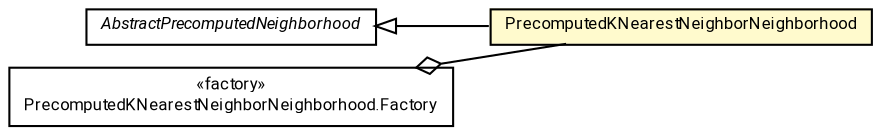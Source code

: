 #!/usr/local/bin/dot
#
# Class diagram 
# Generated by UMLGraph version R5_7_2-60-g0e99a6 (http://www.spinellis.gr/umlgraph/)
#

digraph G {
	graph [fontnames="svg"]
	edge [fontname="Roboto",fontsize=7,labelfontname="Roboto",labelfontsize=7,color="black"];
	node [fontname="Roboto",fontcolor="black",fontsize=8,shape=plaintext,margin=0,width=0,height=0];
	nodesep=0.15;
	ranksep=0.25;
	rankdir=LR;
	// de.lmu.ifi.dbs.elki.algorithm.outlier.spatial.neighborhood.AbstractPrecomputedNeighborhood
	c8324784 [label=<<table title="de.lmu.ifi.dbs.elki.algorithm.outlier.spatial.neighborhood.AbstractPrecomputedNeighborhood" border="0" cellborder="1" cellspacing="0" cellpadding="2" href="AbstractPrecomputedNeighborhood.html" target="_parent">
		<tr><td><table border="0" cellspacing="0" cellpadding="1">
		<tr><td align="center" balign="center"> <font face="Roboto"><i>AbstractPrecomputedNeighborhood</i></font> </td></tr>
		</table></td></tr>
		</table>>, URL="AbstractPrecomputedNeighborhood.html"];
	// de.lmu.ifi.dbs.elki.algorithm.outlier.spatial.neighborhood.PrecomputedKNearestNeighborNeighborhood
	c8324786 [label=<<table title="de.lmu.ifi.dbs.elki.algorithm.outlier.spatial.neighborhood.PrecomputedKNearestNeighborNeighborhood" border="0" cellborder="1" cellspacing="0" cellpadding="2" bgcolor="lemonChiffon" href="PrecomputedKNearestNeighborNeighborhood.html" target="_parent">
		<tr><td><table border="0" cellspacing="0" cellpadding="1">
		<tr><td align="center" balign="center"> <font face="Roboto">PrecomputedKNearestNeighborNeighborhood</font> </td></tr>
		</table></td></tr>
		</table>>, URL="PrecomputedKNearestNeighborNeighborhood.html"];
	// de.lmu.ifi.dbs.elki.algorithm.outlier.spatial.neighborhood.PrecomputedKNearestNeighborNeighborhood.Factory<O>
	c8324787 [label=<<table title="de.lmu.ifi.dbs.elki.algorithm.outlier.spatial.neighborhood.PrecomputedKNearestNeighborNeighborhood.Factory" border="0" cellborder="1" cellspacing="0" cellpadding="2" href="PrecomputedKNearestNeighborNeighborhood.Factory.html" target="_parent">
		<tr><td><table border="0" cellspacing="0" cellpadding="1">
		<tr><td align="center" balign="center"> &#171;factory&#187; </td></tr>
		<tr><td align="center" balign="center"> <font face="Roboto">PrecomputedKNearestNeighborNeighborhood.Factory</font> </td></tr>
		</table></td></tr>
		</table>>, URL="PrecomputedKNearestNeighborNeighborhood.Factory.html"];
	// de.lmu.ifi.dbs.elki.algorithm.outlier.spatial.neighborhood.PrecomputedKNearestNeighborNeighborhood extends de.lmu.ifi.dbs.elki.algorithm.outlier.spatial.neighborhood.AbstractPrecomputedNeighborhood
	c8324784 -> c8324786 [arrowtail=empty,dir=back,weight=10];
	// de.lmu.ifi.dbs.elki.algorithm.outlier.spatial.neighborhood.PrecomputedKNearestNeighborNeighborhood.Factory<O> has de.lmu.ifi.dbs.elki.algorithm.outlier.spatial.neighborhood.PrecomputedKNearestNeighborNeighborhood
	c8324787 -> c8324786 [arrowhead=none,arrowtail=ediamond,dir=back,weight=4];
}

